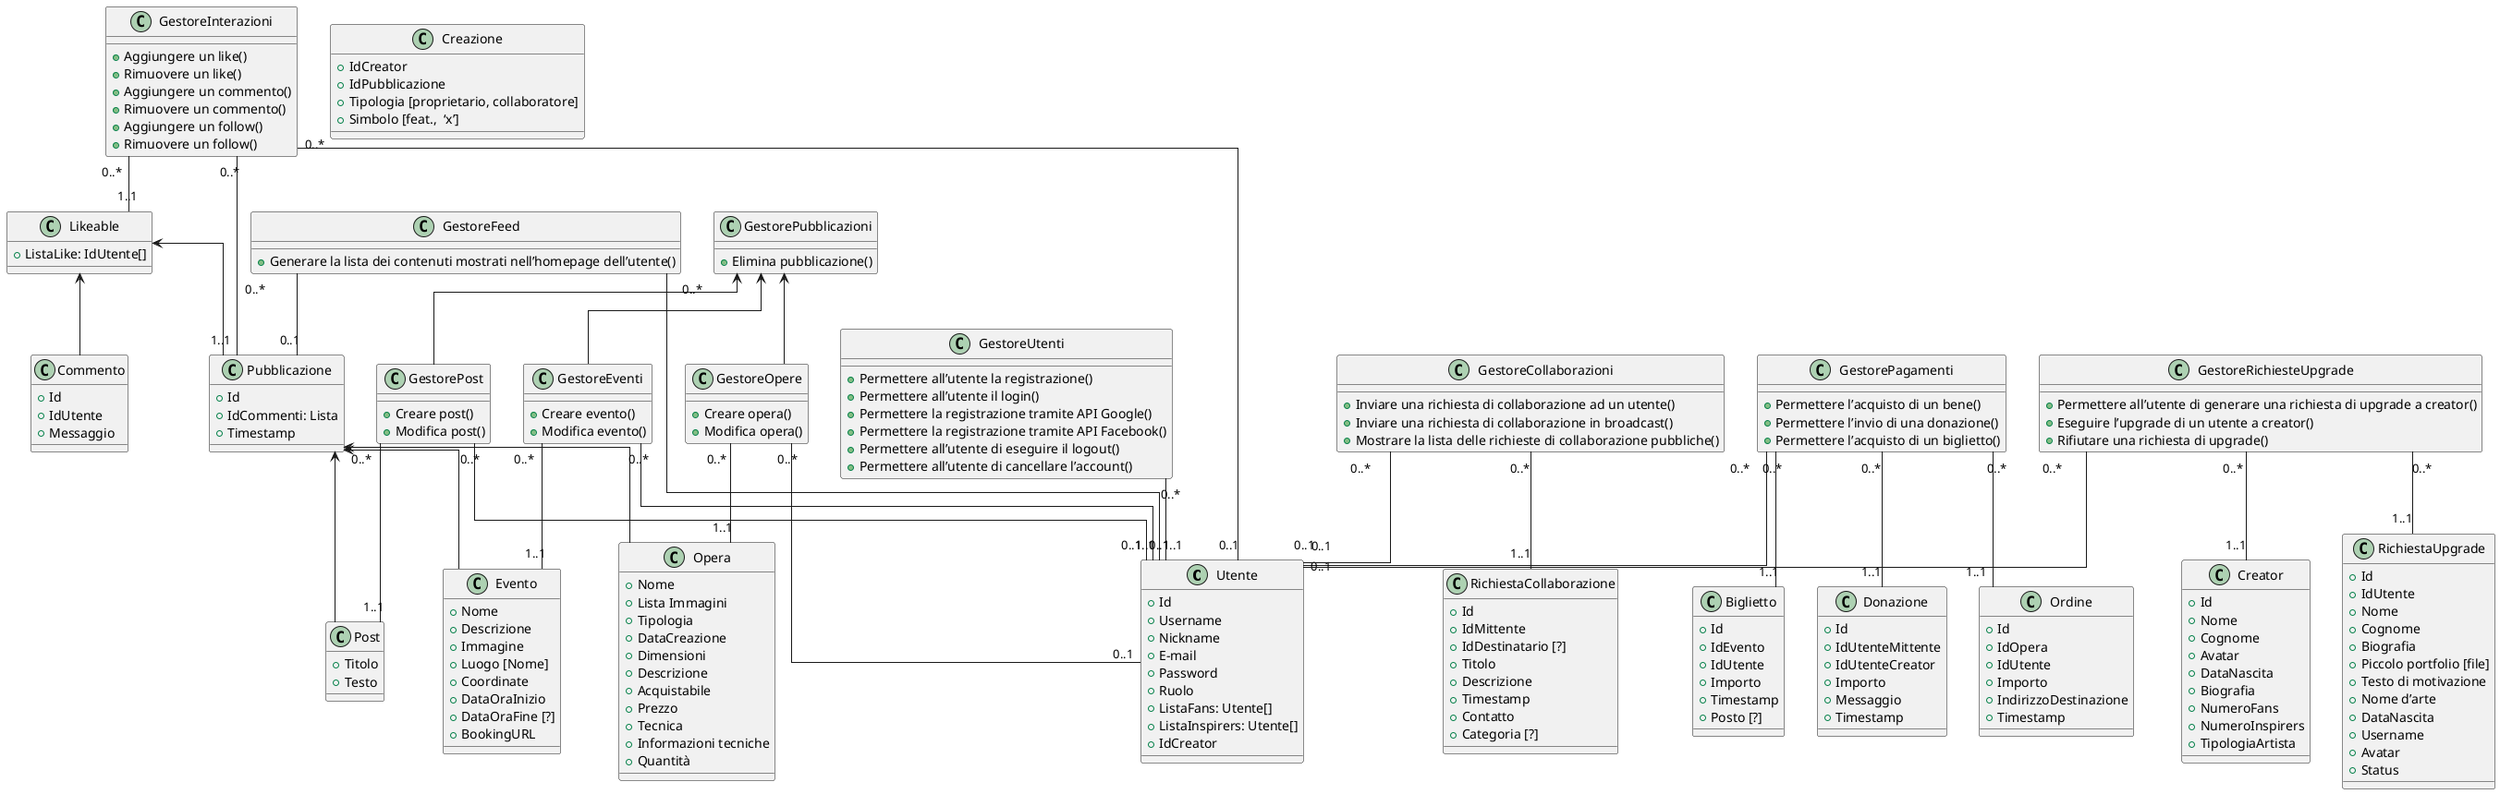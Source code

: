 @startuml
skinparam linetype ortho

class Utente {
+ Id
+ Username
+ Nickname
+ E-mail
+ Password
+ Ruolo
+ ListaFans: Utente[]
+ ListaInspirers: Utente[]
+ IdCreator
}

class Creator {
+ Id
+ Nome
+ Cognome
+ Avatar
+ DataNascita
+ Biografia
+ NumeroFans
+ NumeroInspirers
+ TipologiaArtista
}

class Creazione {
+ IdCreator
+ IdPubblicazione
+ Tipologia [proprietario, collaboratore]
+ Simbolo [feat.,  ‘x’]
}

class Opera {
+ Nome
+ Lista Immagini
+ Tipologia
+ DataCreazione
+ Dimensioni
+ Descrizione
+ Acquistabile
+ Prezzo
+ Tecnica
+ Informazioni tecniche
+ Quantità
}

class Post {
+ Titolo
+ Testo
}

class Evento {
+ Nome
+ Descrizione
+ Immagine
+ Luogo [Nome]
+ Coordinate
+ DataOraInizio
+ DataOraFine [?]
+ BookingURL
}

class Commento {
+ Id
+ IdUtente
+ Messaggio
}

class Pubblicazione {
+ Id
+ IdCommenti: Lista
+ Timestamp
}

class Likeable {
+ ListaLike: IdUtente[]
}

class GestoreInterazioni {
+ Aggiungere un like()
+ Rimuovere un like()
+ Aggiungere un commento()
+ Rimuovere un commento()
+ Aggiungere un follow()
+ Rimuovere un follow()
}

class RichiestaCollaborazione {
+ Id
+ IdMittente
+ IdDestinatario [?]
+ Titolo
+ Descrizione
+ Timestamp
+ Contatto
+ Categoria [?]
}

class GestoreCollaborazioni {
+ Inviare una richiesta di collaborazione ad un utente()
+ Inviare una richiesta di collaborazione in broadcast()
+ Mostrare la lista delle richieste di collaborazione pubbliche()
}

class GestorePubblicazioni {
+ Elimina pubblicazione()
}

class GestorePost {
+ Creare post()
+ Modifica post()
}

class GestoreOpere {
+ Creare opera()
+ Modifica opera()
}

class GestoreEventi {
+ Creare evento()
+ Modifica evento()
}

class Biglietto {
+ Id
+ IdEvento
+ IdUtente
+ Importo
+ Timestamp
+ Posto [?]
}

class Donazione {
+ Id
+ IdUtenteMittente
+ IdUtenteCreator
+ Importo
+ Messaggio
+ Timestamp
}

class Ordine {
+ Id
+ IdOpera
+ IdUtente
+ Importo
+ IndirizzoDestinazione
+ Timestamp
}

class GestorePagamenti {
+ Permettere l’acquisto di un bene()
+ Permettere l’invio di una donazione()
+ Permettere l’acquisto di un biglietto()
}

class GestoreFeed {
+ Generare la lista dei contenuti mostrati nell’homepage dell’utente()
}

class RichiestaUpgrade {
+ Id
+ IdUtente
+ Nome
+ Cognome
+ Biografia
+ Piccolo portfolio [file]
+ Testo di motivazione
+ Nome d’arte
+ DataNascita
+ Username
+ Avatar
+ Status
}

class GestoreRichiesteUpgrade {
+ Permettere all’utente di generare una richiesta di upgrade a creator()
+ Eseguire l’upgrade di un utente a creator()
+ Rifiutare una richiesta di upgrade()
}

 class GestoreUtenti {
+ Permettere all’utente la registrazione()
+ Permettere all’utente il login()
+ Permettere la registrazione tramite API Google()
+ Permettere la registrazione tramite API Facebook()
+ Permettere all’utente di eseguire il logout()
+ Permettere all’utente di cancellare l’account()
}

Opera -up-> Pubblicazione
Post -up-> Pubblicazione
Evento -up-> Pubblicazione
Pubblicazione -up-> Likeable
Commento -up-> Likeable
GestorePost -up-> GestorePubblicazioni
GestoreOpere -up-> GestorePubblicazioni
GestoreEventi -up-> GestorePubblicazioni

GestoreInterazioni "0..*" -- "1..1" Pubblicazione
GestoreInterazioni "0..*" -- "1..1" Likeable
GestoreInterazioni "0..*" -- "0..1" Utente
GestorePost "0..*" -- "0..1" Utente
GestorePost "0..*" -- "1..1" Post
GestoreOpere "0..*" -- "0..1" Utente
GestoreOpere "0..*" -- "1..1" Opera
GestoreEventi "0..*" -- "0..1" Utente
GestoreEventi "0..*" -- "1..1" Evento
GestorePagamenti "0..*" -- "0..1" Utente
GestorePagamenti "0..*" -- "1..1" Donazione
GestorePagamenti "0..*" -- "1..1" Ordine
GestorePagamenti "0..*" -- "1..1" Biglietto
GestoreFeed "0..*" -- "1..1" Utente
GestoreFeed "0..*" -- "0..1" Pubblicazione
GestoreRichiesteUpgrade "0..*" -- "0..1" Utente
GestoreRichiesteUpgrade "0..*" -- "1..1" RichiestaUpgrade
GestoreRichiesteUpgrade "0..*" -- "1..1" Creator
GestoreUtenti "0..*" -- "1..1" Utente
GestoreCollaborazioni "0..*" -- "1..1" RichiestaCollaborazione
GestoreCollaborazioni "0..*" -- "0..1" Utente
@enduml